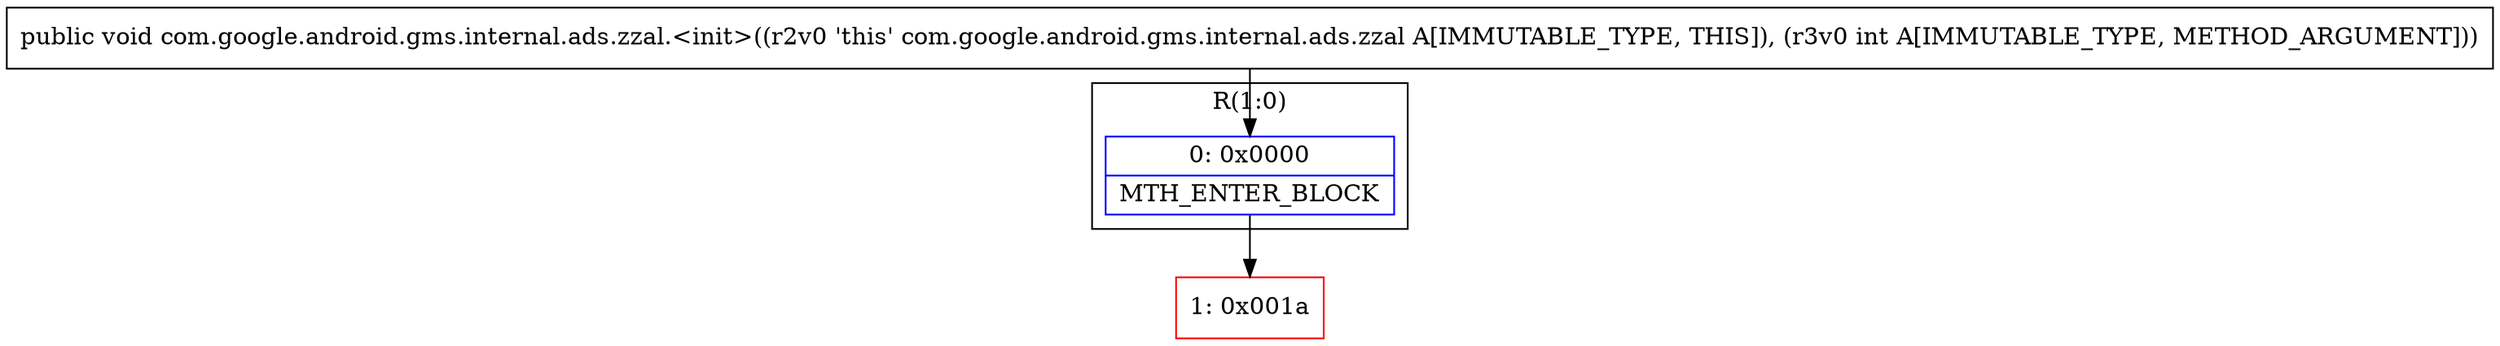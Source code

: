 digraph "CFG forcom.google.android.gms.internal.ads.zzal.\<init\>(I)V" {
subgraph cluster_Region_155281908 {
label = "R(1:0)";
node [shape=record,color=blue];
Node_0 [shape=record,label="{0\:\ 0x0000|MTH_ENTER_BLOCK\l}"];
}
Node_1 [shape=record,color=red,label="{1\:\ 0x001a}"];
MethodNode[shape=record,label="{public void com.google.android.gms.internal.ads.zzal.\<init\>((r2v0 'this' com.google.android.gms.internal.ads.zzal A[IMMUTABLE_TYPE, THIS]), (r3v0 int A[IMMUTABLE_TYPE, METHOD_ARGUMENT])) }"];
MethodNode -> Node_0;
Node_0 -> Node_1;
}

